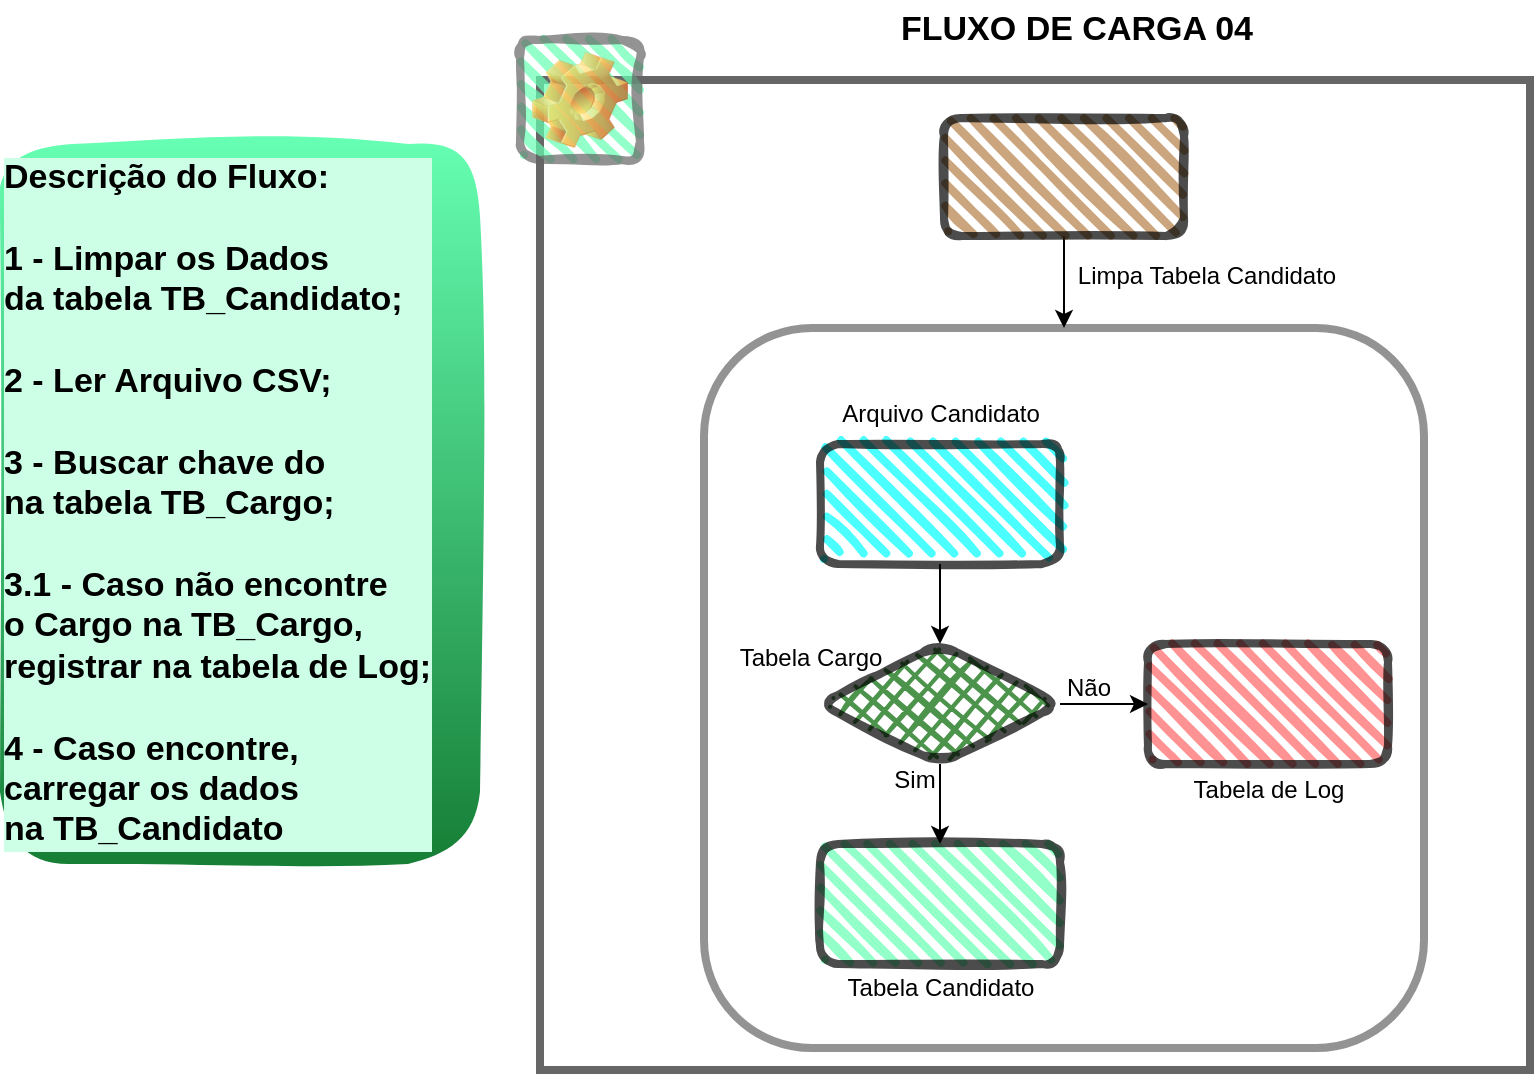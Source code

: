 <mxfile version="20.8.3" type="github"><diagram name="Page-1" id="edf60f1a-56cd-e834-aa8a-f176f3a09ee4"><mxGraphModel dx="846" dy="528" grid="1" gridSize="10" guides="1" tooltips="1" connect="1" arrows="1" fold="1" page="1" pageScale="1" pageWidth="1169" pageHeight="827" background="none" math="0" shadow="0"><root><mxCell id="0"/><mxCell id="1" parent="0"/><mxCell id="fyPfAZJ4lxC-gPcLh0bJ-66" value="" style="whiteSpace=wrap;html=1;aspect=fixed;rounded=0;fillWeight=4;hachureGap=8;hachureAngle=45;jiggle=1;curveFitting=0.95;strokeColor=#666666;strokeWidth=4;fillColor=#FFFFFF;" parent="1" vertex="1"><mxGeometry x="440" y="80" width="495" height="495" as="geometry"/></mxCell><mxCell id="fyPfAZJ4lxC-gPcLh0bJ-67" value="FLUXO DE CARGA 04" style="text;html=1;align=center;verticalAlign=middle;resizable=0;points=[];autosize=1;strokeColor=none;fillColor=default;strokeWidth=2;fontSize=17;fontStyle=1" parent="1" vertex="1"><mxGeometry x="608" y="40" width="200" height="30" as="geometry"/></mxCell><mxCell id="fyPfAZJ4lxC-gPcLh0bJ-62" value="" style="whiteSpace=wrap;html=1;aspect=fixed;rounded=1;shadow=0;glass=0;sketch=0;strokeColor=#666666;strokeWidth=4;fillColor=#FFFFFF;gradientColor=none;opacity=70;" parent="1" vertex="1"><mxGeometry x="522" y="204" width="360" height="360" as="geometry"/></mxCell><mxCell id="fyPfAZJ4lxC-gPcLh0bJ-43" value="" style="edgeStyle=orthogonalEdgeStyle;rounded=0;orthogonalLoop=1;jettySize=auto;html=1;" parent="1" source="fyPfAZJ4lxC-gPcLh0bJ-38" target="fyPfAZJ4lxC-gPcLh0bJ-42" edge="1"><mxGeometry relative="1" as="geometry"/></mxCell><mxCell id="fyPfAZJ4lxC-gPcLh0bJ-49" value="" style="edgeStyle=orthogonalEdgeStyle;rounded=0;orthogonalLoop=1;jettySize=auto;html=1;" parent="1" source="fyPfAZJ4lxC-gPcLh0bJ-38" target="fyPfAZJ4lxC-gPcLh0bJ-46" edge="1"><mxGeometry relative="1" as="geometry"/></mxCell><mxCell id="fyPfAZJ4lxC-gPcLh0bJ-38" value="" style="rhombus;whiteSpace=wrap;html=1;strokeWidth=4;fillWeight=-1;hachureGap=8;fillStyle=cross-hatch;fillColor=#006600;sketch=1;rounded=1;opacity=70;" parent="1" vertex="1"><mxGeometry x="580" y="362" width="120" height="60" as="geometry"/></mxCell><mxCell id="fyPfAZJ4lxC-gPcLh0bJ-42" value="" style="rounded=1;whiteSpace=wrap;html=1;strokeWidth=4;fillWeight=4;hachureGap=8;hachureAngle=45;fillColor=#66FFB3;sketch=1;opacity=70;" parent="1" vertex="1"><mxGeometry x="580" y="462" width="120" height="60" as="geometry"/></mxCell><mxCell id="fyPfAZJ4lxC-gPcLh0bJ-45" value="" style="edgeStyle=orthogonalEdgeStyle;rounded=0;orthogonalLoop=1;jettySize=auto;html=1;" parent="1" source="fyPfAZJ4lxC-gPcLh0bJ-44" target="fyPfAZJ4lxC-gPcLh0bJ-38" edge="1"><mxGeometry relative="1" as="geometry"/></mxCell><mxCell id="fyPfAZJ4lxC-gPcLh0bJ-44" value="" style="rounded=1;whiteSpace=wrap;html=1;strokeWidth=4;fillWeight=4;hachureGap=8;hachureAngle=45;fillColor=#00FFFF;sketch=1;opacity=70;" parent="1" vertex="1"><mxGeometry x="580" y="262" width="120" height="60" as="geometry"/></mxCell><mxCell id="fyPfAZJ4lxC-gPcLh0bJ-46" value="" style="rounded=1;whiteSpace=wrap;html=1;strokeWidth=4;fillWeight=4;hachureGap=8;hachureAngle=45;fillColor=#FF6666;sketch=1;opacity=70;" parent="1" vertex="1"><mxGeometry x="744" y="362" width="120" height="60" as="geometry"/></mxCell><mxCell id="fyPfAZJ4lxC-gPcLh0bJ-50" value="Tabela Candidato" style="text;html=1;align=center;verticalAlign=middle;resizable=0;points=[];autosize=1;strokeColor=none;fillColor=none;rounded=1;" parent="1" vertex="1"><mxGeometry x="580" y="519" width="120" height="30" as="geometry"/></mxCell><mxCell id="fyPfAZJ4lxC-gPcLh0bJ-51" value="Arquivo Candidato" style="text;html=1;align=center;verticalAlign=middle;resizable=0;points=[];autosize=1;strokeColor=none;fillColor=none;rounded=1;" parent="1" vertex="1"><mxGeometry x="580" y="232" width="120" height="30" as="geometry"/></mxCell><mxCell id="fyPfAZJ4lxC-gPcLh0bJ-53" value="Tabela Cargo" style="text;html=1;align=center;verticalAlign=middle;resizable=0;points=[];autosize=1;strokeColor=none;fillColor=none;rounded=1;" parent="1" vertex="1"><mxGeometry x="530" y="354" width="90" height="30" as="geometry"/></mxCell><mxCell id="fyPfAZJ4lxC-gPcLh0bJ-54" value="Sim" style="text;html=1;align=center;verticalAlign=middle;resizable=0;points=[];autosize=1;strokeColor=none;fillColor=none;rounded=1;" parent="1" vertex="1"><mxGeometry x="607" y="415" width="40" height="30" as="geometry"/></mxCell><mxCell id="fyPfAZJ4lxC-gPcLh0bJ-55" value="Não" style="text;html=1;align=center;verticalAlign=middle;resizable=0;points=[];autosize=1;strokeColor=none;fillColor=none;rounded=1;" parent="1" vertex="1"><mxGeometry x="689" y="369" width="50" height="30" as="geometry"/></mxCell><mxCell id="fyPfAZJ4lxC-gPcLh0bJ-56" value="Tabela de Log" style="text;html=1;align=center;verticalAlign=middle;resizable=0;points=[];autosize=1;strokeColor=none;fillColor=none;rounded=1;" parent="1" vertex="1"><mxGeometry x="754" y="420" width="100" height="30" as="geometry"/></mxCell><mxCell id="fyPfAZJ4lxC-gPcLh0bJ-63" style="edgeStyle=orthogonalEdgeStyle;rounded=0;orthogonalLoop=1;jettySize=auto;html=1;entryX=0.5;entryY=0;entryDx=0;entryDy=0;" parent="1" source="fyPfAZJ4lxC-gPcLh0bJ-64" target="fyPfAZJ4lxC-gPcLh0bJ-62" edge="1"><mxGeometry relative="1" as="geometry"><mxPoint x="690" y="180" as="targetPoint"/></mxGeometry></mxCell><mxCell id="fyPfAZJ4lxC-gPcLh0bJ-64" value="" style="rounded=1;whiteSpace=wrap;html=1;gradientColor=none;sketch=1;curveFitting=0.95;jiggle=1;fillColor=#B57F48;strokeWidth=4;opacity=70;shadow=0;glass=0;fillWeight=4;hachureGap=8;hachureAngle=45;" parent="1" vertex="1"><mxGeometry x="642" y="99" width="120" height="59" as="geometry"/></mxCell><mxCell id="fyPfAZJ4lxC-gPcLh0bJ-65" value="Limpa Tabela Candidato" style="text;html=1;align=center;verticalAlign=middle;resizable=0;points=[];autosize=1;strokeColor=none;fillColor=none;rounded=1;" parent="1" vertex="1"><mxGeometry x="698" y="163" width="150" height="30" as="geometry"/></mxCell><mxCell id="fyPfAZJ4lxC-gPcLh0bJ-68" value="Icon" style="icon;html=1;image=img/clipart/Gear_128x128.png;rounded=1;fillWeight=4;hachureGap=8;hachureAngle=45;strokeColor=#666666;strokeWidth=4;fillColor=#66FFB3;opacity=70;sketch=1;curveFitting=1;jiggle=2;fontColor=#FFFFFF;" parent="1" vertex="1"><mxGeometry x="430" y="60" width="60" height="60" as="geometry"/></mxCell><mxCell id="fyPfAZJ4lxC-gPcLh0bJ-69" value="Descrição do Fluxo: &lt;br&gt;&lt;br&gt;1 - Limpar os Dados&lt;br&gt;&lt;div style=&quot;&quot;&gt;&lt;span style=&quot;&quot;&gt;da tabela TB_Candidato;&lt;/span&gt;&lt;/div&gt;&lt;div style=&quot;&quot;&gt;&lt;span style=&quot;&quot;&gt;&lt;br&gt;&lt;/span&gt;&lt;/div&gt;&lt;div style=&quot;&quot;&gt;&lt;span style=&quot;&quot;&gt;2 - Ler Arquivo CSV;&lt;/span&gt;&lt;/div&gt;&lt;div style=&quot;&quot;&gt;&lt;span style=&quot;&quot;&gt;&lt;br&gt;&lt;/span&gt;&lt;/div&gt;&lt;div style=&quot;&quot;&gt;&lt;span style=&quot;&quot;&gt;3 - Buscar chave do&amp;nbsp;&lt;/span&gt;&lt;/div&gt;&lt;div style=&quot;&quot;&gt;&lt;span style=&quot;&quot;&gt;na tabela TB_Cargo;&lt;/span&gt;&lt;/div&gt;&lt;div style=&quot;&quot;&gt;&lt;span style=&quot;&quot;&gt;&lt;br&gt;&lt;/span&gt;&lt;/div&gt;&lt;div style=&quot;&quot;&gt;&lt;span style=&quot;&quot;&gt;3.1 - Caso não encontre&lt;/span&gt;&lt;/div&gt;&lt;div style=&quot;&quot;&gt;&lt;span style=&quot;&quot;&gt;o Cargo na TB_Cargo,&amp;nbsp;&lt;/span&gt;&lt;/div&gt;&lt;div style=&quot;&quot;&gt;&lt;span style=&quot;&quot;&gt;registrar na tabela de Log;&lt;/span&gt;&lt;/div&gt;&lt;br&gt;4 - Caso encontre, &lt;br&gt;carregar os dados &lt;br&gt;na TB_Candidato" style="text;html=1;align=left;verticalAlign=middle;resizable=0;points=[];autosize=1;strokeColor=none;fillColor=#66FFB3;strokeWidth=4;fontSize=17;fontStyle=1;labelBorderColor=none;labelBackgroundColor=#CCFFE6;sketch=1;curveFitting=1;jiggle=2;rounded=1;gradientColor=#167E35;spacing=2;shadow=0;" parent="1" vertex="1"><mxGeometry x="170" y="112" width="240" height="360" as="geometry"/></mxCell></root></mxGraphModel></diagram></mxfile>